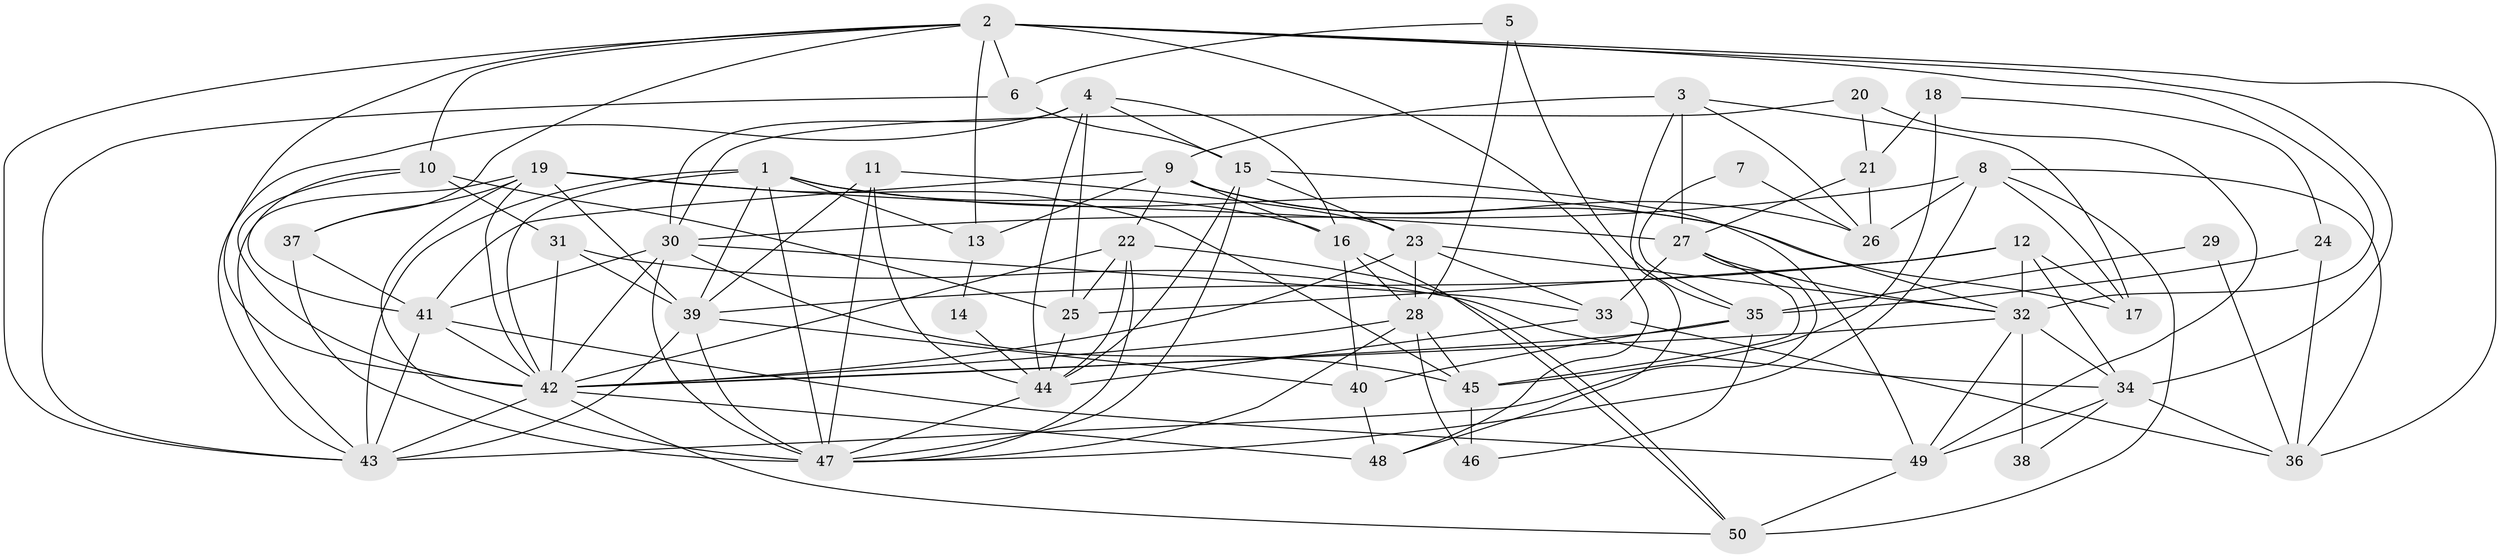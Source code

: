 // original degree distribution, {5: 0.17, 4: 0.31, 3: 0.2, 2: 0.17, 6: 0.1, 8: 0.02, 7: 0.03}
// Generated by graph-tools (version 1.1) at 2025/26/03/09/25 03:26:16]
// undirected, 50 vertices, 141 edges
graph export_dot {
graph [start="1"]
  node [color=gray90,style=filled];
  1;
  2;
  3;
  4;
  5;
  6;
  7;
  8;
  9;
  10;
  11;
  12;
  13;
  14;
  15;
  16;
  17;
  18;
  19;
  20;
  21;
  22;
  23;
  24;
  25;
  26;
  27;
  28;
  29;
  30;
  31;
  32;
  33;
  34;
  35;
  36;
  37;
  38;
  39;
  40;
  41;
  42;
  43;
  44;
  45;
  46;
  47;
  48;
  49;
  50;
  1 -- 13 [weight=1.0];
  1 -- 16 [weight=1.0];
  1 -- 17 [weight=1.0];
  1 -- 39 [weight=2.0];
  1 -- 42 [weight=1.0];
  1 -- 43 [weight=2.0];
  1 -- 47 [weight=1.0];
  2 -- 6 [weight=1.0];
  2 -- 10 [weight=1.0];
  2 -- 13 [weight=1.0];
  2 -- 32 [weight=1.0];
  2 -- 34 [weight=1.0];
  2 -- 36 [weight=1.0];
  2 -- 37 [weight=1.0];
  2 -- 42 [weight=1.0];
  2 -- 43 [weight=1.0];
  2 -- 48 [weight=1.0];
  3 -- 9 [weight=1.0];
  3 -- 17 [weight=1.0];
  3 -- 26 [weight=1.0];
  3 -- 27 [weight=1.0];
  3 -- 48 [weight=1.0];
  4 -- 15 [weight=1.0];
  4 -- 16 [weight=1.0];
  4 -- 25 [weight=1.0];
  4 -- 30 [weight=1.0];
  4 -- 43 [weight=1.0];
  4 -- 44 [weight=1.0];
  5 -- 6 [weight=1.0];
  5 -- 28 [weight=1.0];
  5 -- 35 [weight=1.0];
  6 -- 15 [weight=1.0];
  6 -- 43 [weight=1.0];
  7 -- 26 [weight=1.0];
  7 -- 35 [weight=1.0];
  8 -- 17 [weight=1.0];
  8 -- 26 [weight=1.0];
  8 -- 30 [weight=2.0];
  8 -- 36 [weight=1.0];
  8 -- 47 [weight=1.0];
  8 -- 50 [weight=1.0];
  9 -- 13 [weight=1.0];
  9 -- 16 [weight=1.0];
  9 -- 22 [weight=1.0];
  9 -- 26 [weight=1.0];
  9 -- 32 [weight=1.0];
  9 -- 41 [weight=1.0];
  10 -- 25 [weight=1.0];
  10 -- 31 [weight=1.0];
  10 -- 41 [weight=1.0];
  10 -- 42 [weight=1.0];
  11 -- 23 [weight=1.0];
  11 -- 39 [weight=1.0];
  11 -- 44 [weight=1.0];
  11 -- 47 [weight=1.0];
  12 -- 17 [weight=1.0];
  12 -- 25 [weight=1.0];
  12 -- 32 [weight=1.0];
  12 -- 34 [weight=1.0];
  12 -- 39 [weight=1.0];
  13 -- 14 [weight=1.0];
  14 -- 44 [weight=1.0];
  15 -- 23 [weight=1.0];
  15 -- 44 [weight=1.0];
  15 -- 47 [weight=1.0];
  15 -- 49 [weight=1.0];
  16 -- 28 [weight=1.0];
  16 -- 40 [weight=1.0];
  16 -- 50 [weight=1.0];
  18 -- 21 [weight=1.0];
  18 -- 24 [weight=1.0];
  18 -- 45 [weight=1.0];
  19 -- 27 [weight=1.0];
  19 -- 37 [weight=1.0];
  19 -- 39 [weight=1.0];
  19 -- 42 [weight=1.0];
  19 -- 43 [weight=1.0];
  19 -- 45 [weight=1.0];
  19 -- 47 [weight=1.0];
  20 -- 21 [weight=1.0];
  20 -- 30 [weight=1.0];
  20 -- 49 [weight=1.0];
  21 -- 26 [weight=1.0];
  21 -- 27 [weight=1.0];
  22 -- 25 [weight=1.0];
  22 -- 42 [weight=1.0];
  22 -- 44 [weight=1.0];
  22 -- 47 [weight=1.0];
  22 -- 50 [weight=1.0];
  23 -- 28 [weight=1.0];
  23 -- 32 [weight=1.0];
  23 -- 33 [weight=1.0];
  23 -- 42 [weight=1.0];
  24 -- 35 [weight=1.0];
  24 -- 36 [weight=1.0];
  25 -- 44 [weight=1.0];
  27 -- 32 [weight=1.0];
  27 -- 33 [weight=1.0];
  27 -- 43 [weight=1.0];
  27 -- 45 [weight=1.0];
  28 -- 42 [weight=1.0];
  28 -- 45 [weight=1.0];
  28 -- 46 [weight=1.0];
  28 -- 47 [weight=1.0];
  29 -- 35 [weight=2.0];
  29 -- 36 [weight=1.0];
  30 -- 33 [weight=1.0];
  30 -- 41 [weight=1.0];
  30 -- 42 [weight=1.0];
  30 -- 45 [weight=1.0];
  30 -- 47 [weight=1.0];
  31 -- 34 [weight=1.0];
  31 -- 39 [weight=2.0];
  31 -- 42 [weight=1.0];
  32 -- 34 [weight=1.0];
  32 -- 38 [weight=2.0];
  32 -- 42 [weight=1.0];
  32 -- 49 [weight=1.0];
  33 -- 36 [weight=1.0];
  33 -- 44 [weight=1.0];
  34 -- 36 [weight=1.0];
  34 -- 38 [weight=1.0];
  34 -- 49 [weight=1.0];
  35 -- 40 [weight=1.0];
  35 -- 42 [weight=1.0];
  35 -- 46 [weight=1.0];
  37 -- 41 [weight=1.0];
  37 -- 47 [weight=1.0];
  39 -- 40 [weight=1.0];
  39 -- 43 [weight=1.0];
  39 -- 47 [weight=1.0];
  40 -- 48 [weight=1.0];
  41 -- 42 [weight=1.0];
  41 -- 43 [weight=1.0];
  41 -- 49 [weight=1.0];
  42 -- 43 [weight=1.0];
  42 -- 48 [weight=1.0];
  42 -- 50 [weight=1.0];
  44 -- 47 [weight=1.0];
  45 -- 46 [weight=1.0];
  49 -- 50 [weight=1.0];
}
